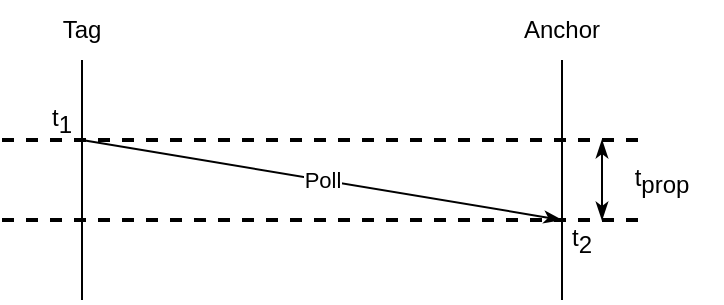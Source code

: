 <mxfile scale="4" border="0" version="24.3.1" type="device">
  <diagram name="Page-1" id="hkLLIWvBy92nxcsVuXnp">
    <mxGraphModel dx="1056" dy="610" grid="1" gridSize="10" guides="1" tooltips="1" connect="1" arrows="1" fold="1" page="1" pageScale="1" pageWidth="850" pageHeight="1100" math="0" shadow="0">
      <root>
        <mxCell id="0" />
        <mxCell id="1" parent="0" />
        <mxCell id="PYriCE-h4d1kvKqQUaSR-1" value="Tag" style="text;html=1;align=center;verticalAlign=middle;whiteSpace=wrap;rounded=0;fontSize=12;" parent="1" vertex="1">
          <mxGeometry x="370" y="570" width="60" height="30" as="geometry" />
        </mxCell>
        <mxCell id="PYriCE-h4d1kvKqQUaSR-2" value="Anchor" style="text;html=1;align=center;verticalAlign=middle;whiteSpace=wrap;rounded=0;fontSize=12;" parent="1" vertex="1">
          <mxGeometry x="610" y="570" width="60" height="30" as="geometry" />
        </mxCell>
        <mxCell id="PYriCE-h4d1kvKqQUaSR-3" value="" style="endArrow=none;html=1;rounded=0;fontSize=12;" parent="1" edge="1">
          <mxGeometry width="50" height="50" relative="1" as="geometry">
            <mxPoint x="400" y="720" as="sourcePoint" />
            <mxPoint x="400" y="600" as="targetPoint" />
          </mxGeometry>
        </mxCell>
        <mxCell id="PYriCE-h4d1kvKqQUaSR-4" value="" style="endArrow=none;html=1;rounded=0;fontSize=12;" parent="1" edge="1">
          <mxGeometry width="50" height="50" relative="1" as="geometry">
            <mxPoint x="640" y="720" as="sourcePoint" />
            <mxPoint x="640" y="600" as="targetPoint" />
          </mxGeometry>
        </mxCell>
        <mxCell id="PYriCE-h4d1kvKqQUaSR-5" value="" style="endArrow=classicThin;html=1;rounded=0;endFill=1;fontSize=12;" parent="1" edge="1">
          <mxGeometry width="50" height="50" relative="1" as="geometry">
            <mxPoint x="400" y="640" as="sourcePoint" />
            <mxPoint x="640" y="680" as="targetPoint" />
          </mxGeometry>
        </mxCell>
        <mxCell id="cpmCCCzdtg0tisNOdUJs-1" value="Poll" style="edgeLabel;html=1;align=center;verticalAlign=middle;resizable=0;points=[];" parent="PYriCE-h4d1kvKqQUaSR-5" vertex="1" connectable="0">
          <mxGeometry x="0.185" relative="1" as="geometry">
            <mxPoint x="-22" y="-4" as="offset" />
          </mxGeometry>
        </mxCell>
        <mxCell id="PYriCE-h4d1kvKqQUaSR-6" value="" style="endArrow=none;dashed=1;html=1;strokeWidth=2;rounded=0;fontSize=12;" parent="1" edge="1">
          <mxGeometry width="50" height="50" relative="1" as="geometry">
            <mxPoint x="360" y="640" as="sourcePoint" />
            <mxPoint x="680" y="640" as="targetPoint" />
          </mxGeometry>
        </mxCell>
        <mxCell id="PYriCE-h4d1kvKqQUaSR-7" value="" style="endArrow=none;dashed=1;html=1;strokeWidth=2;rounded=0;fontSize=12;" parent="1" edge="1">
          <mxGeometry width="50" height="50" relative="1" as="geometry">
            <mxPoint x="360" y="680" as="sourcePoint" />
            <mxPoint x="680" y="680" as="targetPoint" />
          </mxGeometry>
        </mxCell>
        <mxCell id="PYriCE-h4d1kvKqQUaSR-9" value="" style="endArrow=classicThin;startArrow=classicThin;html=1;rounded=0;startFill=1;endFill=1;fontSize=12;" parent="1" edge="1">
          <mxGeometry width="50" height="50" relative="1" as="geometry">
            <mxPoint x="660" y="680" as="sourcePoint" />
            <mxPoint x="660" y="640" as="targetPoint" />
          </mxGeometry>
        </mxCell>
        <mxCell id="PYriCE-h4d1kvKqQUaSR-11" value="t&lt;sub style=&quot;font-size: 12px;&quot;&gt;prop&lt;/sub&gt;" style="text;html=1;align=center;verticalAlign=middle;whiteSpace=wrap;rounded=0;fontSize=12;" parent="1" vertex="1">
          <mxGeometry x="660" y="645" width="60" height="30" as="geometry" />
        </mxCell>
        <mxCell id="k1pdlwhOJSn7hAxXHnsH-1" value="t&lt;sub style=&quot;font-size: 12px;&quot;&gt;1&lt;/sub&gt;" style="text;html=1;align=center;verticalAlign=middle;whiteSpace=wrap;rounded=0;fontSize=12;" parent="1" vertex="1">
          <mxGeometry x="360" y="615" width="60" height="30" as="geometry" />
        </mxCell>
        <mxCell id="k1pdlwhOJSn7hAxXHnsH-2" value="&lt;div style=&quot;font-size: 12px;&quot;&gt;t&lt;sub style=&quot;font-size: 12px;&quot;&gt;2&lt;/sub&gt;&lt;/div&gt;" style="text;html=1;align=center;verticalAlign=middle;whiteSpace=wrap;rounded=0;fontSize=12;" parent="1" vertex="1">
          <mxGeometry x="620" y="675" width="60" height="30" as="geometry" />
        </mxCell>
      </root>
    </mxGraphModel>
  </diagram>
</mxfile>
